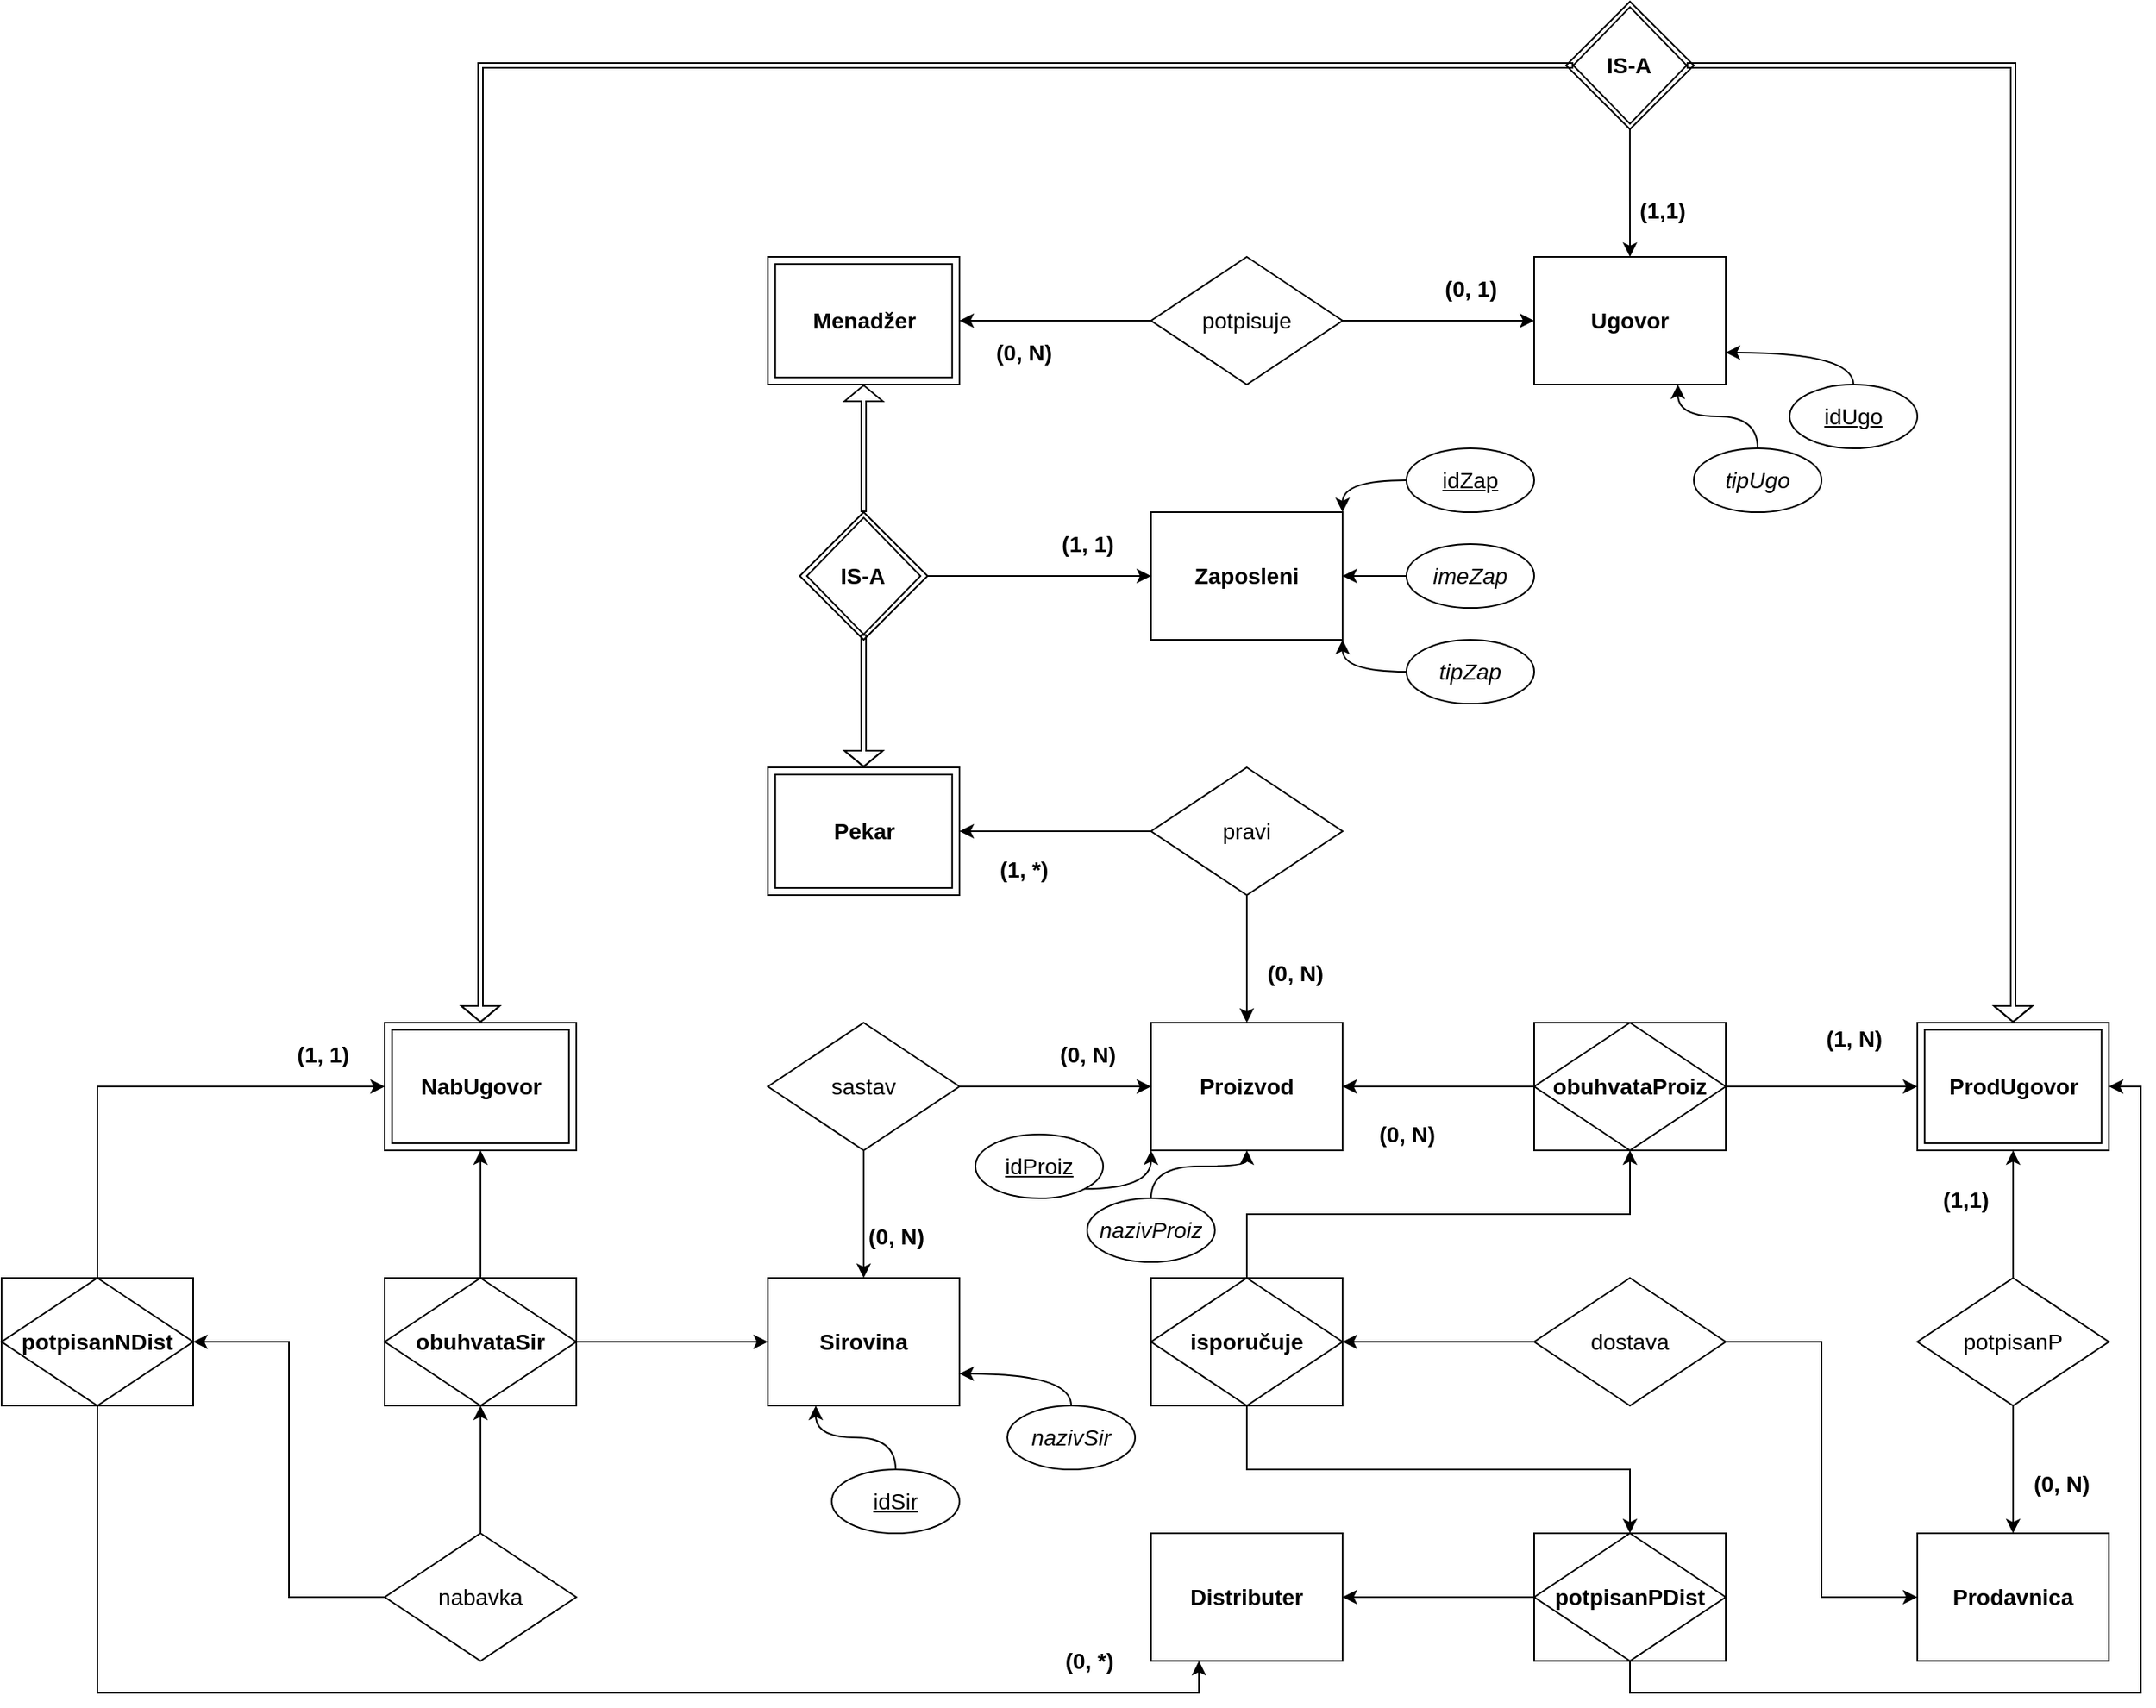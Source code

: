 <mxfile version="14.2.4" type="github">
  <diagram id="AQjkesUoZsN7H_KsK310" name="Page-1">
    <mxGraphModel dx="1422" dy="794" grid="1" gridSize="10" guides="1" tooltips="1" connect="1" arrows="1" fold="1" page="1" pageScale="1" pageWidth="1654" pageHeight="1169" math="0" shadow="0">
      <root>
        <mxCell id="0" />
        <mxCell id="1" parent="0" />
        <mxCell id="fxaJQLIq1E5l9hxzxbRq-1" value="&lt;font style=&quot;font-size: 14px&quot;&gt;&lt;b&gt;Distributer&lt;/b&gt;&lt;/font&gt;" style="rounded=0;whiteSpace=wrap;html=1;" parent="1" vertex="1">
          <mxGeometry x="760" y="1000" width="120" height="80" as="geometry" />
        </mxCell>
        <mxCell id="fxaJQLIq1E5l9hxzxbRq-2" value="&lt;font style=&quot;font-size: 14px&quot;&gt;&lt;b&gt;Prodavnica&lt;/b&gt;&lt;/font&gt;" style="rounded=0;whiteSpace=wrap;html=1;" parent="1" vertex="1">
          <mxGeometry x="1240" y="1000" width="120" height="80" as="geometry" />
        </mxCell>
        <mxCell id="fxaJQLIq1E5l9hxzxbRq-6" value="" style="group" parent="1" vertex="1" connectable="0">
          <mxGeometry x="760" y="840" width="120" height="80" as="geometry" />
        </mxCell>
        <mxCell id="fxaJQLIq1E5l9hxzxbRq-4" value="" style="rounded=0;whiteSpace=wrap;html=1;" parent="fxaJQLIq1E5l9hxzxbRq-6" vertex="1">
          <mxGeometry width="120" height="80" as="geometry" />
        </mxCell>
        <mxCell id="fxaJQLIq1E5l9hxzxbRq-3" value="&lt;font style=&quot;font-size: 14px&quot;&gt;&lt;b&gt;isporučuje&lt;/b&gt;&lt;/font&gt;" style="rhombus;whiteSpace=wrap;html=1;" parent="fxaJQLIq1E5l9hxzxbRq-6" vertex="1">
          <mxGeometry width="120" height="80" as="geometry" />
        </mxCell>
        <mxCell id="fxaJQLIq1E5l9hxzxbRq-8" value="&lt;font style=&quot;font-size: 14px&quot;&gt;&lt;b&gt;Sirovina&lt;/b&gt;&lt;/font&gt;" style="rounded=0;whiteSpace=wrap;html=1;" parent="1" vertex="1">
          <mxGeometry x="520" y="840" width="120" height="80" as="geometry" />
        </mxCell>
        <mxCell id="fxaJQLIq1E5l9hxzxbRq-11" value="" style="group" parent="1" vertex="1" connectable="0">
          <mxGeometry x="1000" y="680" width="120" height="80" as="geometry" />
        </mxCell>
        <mxCell id="fxaJQLIq1E5l9hxzxbRq-9" value="" style="rounded=0;whiteSpace=wrap;html=1;" parent="fxaJQLIq1E5l9hxzxbRq-11" vertex="1">
          <mxGeometry width="120" height="80" as="geometry" />
        </mxCell>
        <mxCell id="fxaJQLIq1E5l9hxzxbRq-10" value="&lt;font style=&quot;font-size: 14px&quot;&gt;&lt;b&gt;obuhvataProiz&lt;/b&gt;&lt;/font&gt;" style="rhombus;whiteSpace=wrap;html=1;" parent="fxaJQLIq1E5l9hxzxbRq-11" vertex="1">
          <mxGeometry width="120" height="80" as="geometry" />
        </mxCell>
        <mxCell id="fxaJQLIq1E5l9hxzxbRq-12" value="&lt;font style=&quot;font-size: 14px&quot;&gt;&lt;b&gt;Proizvod&lt;/b&gt;&lt;/font&gt;" style="rounded=0;whiteSpace=wrap;html=1;" parent="1" vertex="1">
          <mxGeometry x="760" y="680" width="120" height="80" as="geometry" />
        </mxCell>
        <mxCell id="fxaJQLIq1E5l9hxzxbRq-17" value="&lt;b&gt;&lt;font style=&quot;font-size: 14px&quot;&gt;(1, N)&lt;/font&gt;&lt;/b&gt;" style="edgeStyle=orthogonalEdgeStyle;rounded=0;orthogonalLoop=1;jettySize=auto;html=1;exitX=1;exitY=0.5;exitDx=0;exitDy=0;entryX=0;entryY=0.5;entryDx=0;entryDy=0;" parent="1" source="fxaJQLIq1E5l9hxzxbRq-10" target="MjUJNUJYvw90bvCCFvBL-10" edge="1">
          <mxGeometry x="0.333" y="30" relative="1" as="geometry">
            <mxPoint as="offset" />
          </mxGeometry>
        </mxCell>
        <mxCell id="fxaJQLIq1E5l9hxzxbRq-18" value="&lt;b&gt;&lt;font style=&quot;font-size: 14px&quot;&gt;(0, N)&lt;/font&gt;&lt;/b&gt;" style="edgeStyle=orthogonalEdgeStyle;rounded=0;orthogonalLoop=1;jettySize=auto;html=1;exitX=0;exitY=0.5;exitDx=0;exitDy=0;entryX=1;entryY=0.5;entryDx=0;entryDy=0;" parent="1" source="fxaJQLIq1E5l9hxzxbRq-10" target="fxaJQLIq1E5l9hxzxbRq-12" edge="1">
          <mxGeometry x="0.333" y="30" relative="1" as="geometry">
            <mxPoint as="offset" />
          </mxGeometry>
        </mxCell>
        <mxCell id="fxaJQLIq1E5l9hxzxbRq-26" value="&lt;b&gt;&lt;font style=&quot;font-size: 14px&quot;&gt;(1,1)&lt;/font&gt;&lt;/b&gt;" style="edgeStyle=orthogonalEdgeStyle;rounded=0;orthogonalLoop=1;jettySize=auto;html=1;exitX=0.5;exitY=0;exitDx=0;exitDy=0;entryX=0.5;entryY=1;entryDx=0;entryDy=0;" parent="1" source="fxaJQLIq1E5l9hxzxbRq-24" target="MjUJNUJYvw90bvCCFvBL-10" edge="1">
          <mxGeometry x="0.25" y="30" relative="1" as="geometry">
            <mxPoint y="1" as="offset" />
          </mxGeometry>
        </mxCell>
        <mxCell id="fxaJQLIq1E5l9hxzxbRq-27" value="&lt;b&gt;&lt;font style=&quot;font-size: 14px&quot;&gt;(0, N)&lt;/font&gt;&lt;/b&gt;" style="edgeStyle=orthogonalEdgeStyle;rounded=0;orthogonalLoop=1;jettySize=auto;html=1;exitX=0.5;exitY=1;exitDx=0;exitDy=0;entryX=0.5;entryY=0;entryDx=0;entryDy=0;" parent="1" source="fxaJQLIq1E5l9hxzxbRq-24" target="fxaJQLIq1E5l9hxzxbRq-2" edge="1">
          <mxGeometry x="0.25" y="30" relative="1" as="geometry">
            <mxPoint y="-1" as="offset" />
          </mxGeometry>
        </mxCell>
        <mxCell id="fxaJQLIq1E5l9hxzxbRq-24" value="&lt;font style=&quot;font-size: 14px&quot;&gt;potpisanP&lt;/font&gt;" style="rhombus;whiteSpace=wrap;html=1;" parent="1" vertex="1">
          <mxGeometry x="1240" y="840" width="120" height="80" as="geometry" />
        </mxCell>
        <mxCell id="fxaJQLIq1E5l9hxzxbRq-35" value="&lt;b&gt;&lt;font style=&quot;font-size: 14px&quot;&gt;(0, N)&lt;/font&gt;&lt;/b&gt;" style="edgeStyle=orthogonalEdgeStyle;rounded=0;orthogonalLoop=1;jettySize=auto;html=1;entryX=0;entryY=0.5;entryDx=0;entryDy=0;" parent="1" source="fxaJQLIq1E5l9hxzxbRq-33" target="fxaJQLIq1E5l9hxzxbRq-12" edge="1">
          <mxGeometry x="0.333" y="20" relative="1" as="geometry">
            <mxPoint as="offset" />
          </mxGeometry>
        </mxCell>
        <mxCell id="MjUJNUJYvw90bvCCFvBL-27" value="&lt;b&gt;&lt;font style=&quot;font-size: 14px&quot;&gt;(0, N)&lt;/font&gt;&lt;/b&gt;" style="edgeStyle=orthogonalEdgeStyle;rounded=0;orthogonalLoop=1;jettySize=auto;html=1;entryX=0.5;entryY=0;entryDx=0;entryDy=0;" parent="1" source="fxaJQLIq1E5l9hxzxbRq-33" target="fxaJQLIq1E5l9hxzxbRq-8" edge="1">
          <mxGeometry x="0.333" y="20" relative="1" as="geometry">
            <mxPoint as="offset" />
          </mxGeometry>
        </mxCell>
        <mxCell id="fxaJQLIq1E5l9hxzxbRq-33" value="&lt;font style=&quot;font-size: 14px&quot;&gt;sastav&lt;/font&gt;" style="rhombus;whiteSpace=wrap;html=1;" parent="1" vertex="1">
          <mxGeometry x="520" y="680" width="120" height="80" as="geometry" />
        </mxCell>
        <mxCell id="fxaJQLIq1E5l9hxzxbRq-38" value="&lt;b&gt;&lt;font style=&quot;font-size: 14px&quot;&gt;(1, 1)&lt;/font&gt;&lt;/b&gt;" style="edgeStyle=orthogonalEdgeStyle;rounded=0;orthogonalLoop=1;jettySize=auto;html=1;entryX=0;entryY=0.5;entryDx=0;entryDy=0;exitX=1;exitY=0.5;exitDx=0;exitDy=0;" parent="1" source="fxaJQLIq1E5l9hxzxbRq-39" target="fxaJQLIq1E5l9hxzxbRq-37" edge="1">
          <mxGeometry x="0.429" y="20" relative="1" as="geometry">
            <mxPoint as="offset" />
          </mxGeometry>
        </mxCell>
        <mxCell id="fxaJQLIq1E5l9hxzxbRq-37" value="&lt;font style=&quot;font-size: 14px&quot;&gt;&lt;b&gt;Zaposleni&lt;/b&gt;&lt;/font&gt;" style="rounded=0;whiteSpace=wrap;html=1;" parent="1" vertex="1">
          <mxGeometry x="760" y="360" width="120" height="80" as="geometry" />
        </mxCell>
        <mxCell id="fxaJQLIq1E5l9hxzxbRq-40" value="" style="group" parent="1" vertex="1" connectable="0">
          <mxGeometry x="540" y="360" width="80" height="80" as="geometry" />
        </mxCell>
        <mxCell id="fxaJQLIq1E5l9hxzxbRq-39" value="" style="rhombus;whiteSpace=wrap;html=1;" parent="fxaJQLIq1E5l9hxzxbRq-40" vertex="1">
          <mxGeometry width="80" height="80" as="geometry" />
        </mxCell>
        <mxCell id="fxaJQLIq1E5l9hxzxbRq-36" value="&lt;p style=&quot;line-height: 120%&quot;&gt;&lt;b&gt;&lt;font style=&quot;font-size: 14px&quot;&gt;IS-A&lt;/font&gt;&lt;/b&gt;&lt;/p&gt;" style="rhombus;whiteSpace=wrap;html=1;" parent="fxaJQLIq1E5l9hxzxbRq-40" vertex="1">
          <mxGeometry x="4.444" y="3.429" width="71.111" height="73.143" as="geometry" />
        </mxCell>
        <mxCell id="fxaJQLIq1E5l9hxzxbRq-44" value="" style="group" parent="1" vertex="1" connectable="0">
          <mxGeometry x="520" y="520" width="120" height="80" as="geometry" />
        </mxCell>
        <mxCell id="fxaJQLIq1E5l9hxzxbRq-43" value="" style="rounded=0;whiteSpace=wrap;html=1;" parent="fxaJQLIq1E5l9hxzxbRq-44" vertex="1">
          <mxGeometry width="120" height="80" as="geometry" />
        </mxCell>
        <mxCell id="fxaJQLIq1E5l9hxzxbRq-42" value="&lt;font style=&quot;font-size: 14px&quot;&gt;&lt;b&gt;Pekar&lt;/b&gt;&lt;/font&gt;" style="rounded=0;whiteSpace=wrap;html=1;" parent="fxaJQLIq1E5l9hxzxbRq-44" vertex="1">
          <mxGeometry x="4.615" y="4.444" width="110.769" height="71.111" as="geometry" />
        </mxCell>
        <mxCell id="fxaJQLIq1E5l9hxzxbRq-45" value="" style="group" parent="1" vertex="1" connectable="0">
          <mxGeometry x="520" y="200" width="120" height="80" as="geometry" />
        </mxCell>
        <mxCell id="fxaJQLIq1E5l9hxzxbRq-46" value="" style="rounded=0;whiteSpace=wrap;html=1;" parent="fxaJQLIq1E5l9hxzxbRq-45" vertex="1">
          <mxGeometry width="120" height="80" as="geometry" />
        </mxCell>
        <mxCell id="fxaJQLIq1E5l9hxzxbRq-47" value="&lt;font style=&quot;font-size: 14px&quot;&gt;&lt;b&gt;Menadžer&lt;/b&gt;&lt;/font&gt;" style="rounded=0;whiteSpace=wrap;html=1;" parent="fxaJQLIq1E5l9hxzxbRq-45" vertex="1">
          <mxGeometry x="4.615" y="4.444" width="110.769" height="71.111" as="geometry" />
        </mxCell>
        <mxCell id="fxaJQLIq1E5l9hxzxbRq-49" style="edgeStyle=orthogonalEdgeStyle;rounded=0;orthogonalLoop=1;jettySize=auto;html=1;endArrow=block;strokeWidth=1;shape=flexArrow;width=3;endSize=3;startSize=3;endWidth=20;entryX=0.5;entryY=0;entryDx=0;entryDy=0;" parent="1" source="fxaJQLIq1E5l9hxzxbRq-36" target="fxaJQLIq1E5l9hxzxbRq-43" edge="1">
          <mxGeometry relative="1" as="geometry">
            <mxPoint x="280" y="440" as="targetPoint" />
          </mxGeometry>
        </mxCell>
        <mxCell id="fxaJQLIq1E5l9hxzxbRq-50" style="edgeStyle=orthogonalEdgeStyle;shape=flexArrow;rounded=0;orthogonalLoop=1;jettySize=auto;html=1;exitX=0.5;exitY=0;exitDx=0;exitDy=0;entryX=0.5;entryY=1;entryDx=0;entryDy=0;startSize=3;endArrow=block;endSize=3;strokeWidth=1;fillColor=none;width=3;" parent="1" source="fxaJQLIq1E5l9hxzxbRq-39" target="fxaJQLIq1E5l9hxzxbRq-46" edge="1">
          <mxGeometry relative="1" as="geometry" />
        </mxCell>
        <mxCell id="MjUJNUJYvw90bvCCFvBL-1" value="&lt;font style=&quot;font-size: 14px&quot;&gt;&lt;b&gt;(1,1)&lt;/b&gt;&lt;/font&gt;" style="edgeStyle=orthogonalEdgeStyle;rounded=0;orthogonalLoop=1;jettySize=auto;html=1;entryX=0.5;entryY=0;entryDx=0;entryDy=0;" parent="1" source="MjUJNUJYvw90bvCCFvBL-5" target="MjUJNUJYvw90bvCCFvBL-2" edge="1">
          <mxGeometry x="0.282" y="20" relative="1" as="geometry">
            <mxPoint y="1" as="offset" />
          </mxGeometry>
        </mxCell>
        <mxCell id="MjUJNUJYvw90bvCCFvBL-2" value="&lt;font style=&quot;font-size: 14px&quot;&gt;&lt;b&gt;Ugovor&lt;/b&gt;&lt;/font&gt;" style="rounded=0;whiteSpace=wrap;html=1;" parent="1" vertex="1">
          <mxGeometry x="1000" y="200" width="120" height="80" as="geometry" />
        </mxCell>
        <mxCell id="MjUJNUJYvw90bvCCFvBL-3" value="" style="group" parent="1" vertex="1" connectable="0">
          <mxGeometry x="1020" y="40" width="80" height="80" as="geometry" />
        </mxCell>
        <mxCell id="MjUJNUJYvw90bvCCFvBL-4" value="" style="rhombus;whiteSpace=wrap;html=1;" parent="MjUJNUJYvw90bvCCFvBL-3" vertex="1">
          <mxGeometry width="80" height="80" as="geometry" />
        </mxCell>
        <mxCell id="MjUJNUJYvw90bvCCFvBL-5" value="&lt;p style=&quot;line-height: 120%&quot;&gt;&lt;b&gt;&lt;font style=&quot;font-size: 14px&quot;&gt;IS-A&lt;/font&gt;&lt;/b&gt;&lt;/p&gt;" style="rhombus;whiteSpace=wrap;html=1;" parent="MjUJNUJYvw90bvCCFvBL-3" vertex="1">
          <mxGeometry x="4.444" y="3.429" width="71.111" height="73.143" as="geometry" />
        </mxCell>
        <mxCell id="MjUJNUJYvw90bvCCFvBL-6" value="" style="group" parent="1" vertex="1" connectable="0">
          <mxGeometry x="280" y="680" width="120" height="80" as="geometry" />
        </mxCell>
        <mxCell id="MjUJNUJYvw90bvCCFvBL-7" value="" style="rounded=0;whiteSpace=wrap;html=1;" parent="MjUJNUJYvw90bvCCFvBL-6" vertex="1">
          <mxGeometry width="120" height="80" as="geometry" />
        </mxCell>
        <mxCell id="MjUJNUJYvw90bvCCFvBL-8" value="&lt;font style=&quot;font-size: 14px&quot;&gt;&lt;b&gt;NabUgovor&lt;/b&gt;&lt;/font&gt;" style="rounded=0;whiteSpace=wrap;html=1;" parent="MjUJNUJYvw90bvCCFvBL-6" vertex="1">
          <mxGeometry x="4.615" y="4.444" width="110.769" height="71.111" as="geometry" />
        </mxCell>
        <mxCell id="MjUJNUJYvw90bvCCFvBL-9" value="" style="group" parent="1" vertex="1" connectable="0">
          <mxGeometry x="1240" y="680" width="120" height="80" as="geometry" />
        </mxCell>
        <mxCell id="MjUJNUJYvw90bvCCFvBL-10" value="" style="rounded=0;whiteSpace=wrap;html=1;" parent="MjUJNUJYvw90bvCCFvBL-9" vertex="1">
          <mxGeometry width="120" height="80" as="geometry" />
        </mxCell>
        <mxCell id="MjUJNUJYvw90bvCCFvBL-11" value="&lt;font style=&quot;font-size: 14px&quot;&gt;&lt;b&gt;ProdUgovor&lt;/b&gt;&lt;/font&gt;" style="rounded=0;whiteSpace=wrap;html=1;" parent="MjUJNUJYvw90bvCCFvBL-9" vertex="1">
          <mxGeometry x="4.615" y="4.444" width="110.769" height="71.111" as="geometry" />
        </mxCell>
        <mxCell id="MjUJNUJYvw90bvCCFvBL-12" style="edgeStyle=orthogonalEdgeStyle;rounded=0;orthogonalLoop=1;jettySize=auto;html=1;endArrow=block;strokeWidth=1;shape=flexArrow;width=3;endSize=3;startSize=3;endWidth=20;entryX=0.5;entryY=0;entryDx=0;entryDy=0;" parent="1" source="MjUJNUJYvw90bvCCFvBL-5" target="MjUJNUJYvw90bvCCFvBL-7" edge="1">
          <mxGeometry relative="1" as="geometry">
            <mxPoint x="340" y="630" as="targetPoint" />
            <Array as="points">
              <mxPoint x="340" y="80" />
            </Array>
          </mxGeometry>
        </mxCell>
        <mxCell id="MjUJNUJYvw90bvCCFvBL-13" style="edgeStyle=orthogonalEdgeStyle;shape=flexArrow;rounded=0;orthogonalLoop=1;jettySize=auto;html=1;exitX=1;exitY=0.5;exitDx=0;exitDy=0;entryX=0.5;entryY=0;entryDx=0;entryDy=0;startSize=3;endArrow=block;endSize=3;strokeWidth=1;fillColor=none;width=3;" parent="1" source="MjUJNUJYvw90bvCCFvBL-5" target="MjUJNUJYvw90bvCCFvBL-10" edge="1">
          <mxGeometry relative="1" as="geometry" />
        </mxCell>
        <mxCell id="MjUJNUJYvw90bvCCFvBL-15" value="&lt;b&gt;&lt;font style=&quot;font-size: 14px&quot;&gt;(0, N)&lt;/font&gt;&lt;/b&gt;" style="edgeStyle=orthogonalEdgeStyle;rounded=0;orthogonalLoop=1;jettySize=auto;html=1;exitX=0;exitY=0.5;exitDx=0;exitDy=0;entryX=1;entryY=0.5;entryDx=0;entryDy=0;" parent="1" source="MjUJNUJYvw90bvCCFvBL-14" target="fxaJQLIq1E5l9hxzxbRq-46" edge="1">
          <mxGeometry x="0.333" y="20" relative="1" as="geometry">
            <mxPoint as="offset" />
          </mxGeometry>
        </mxCell>
        <mxCell id="MjUJNUJYvw90bvCCFvBL-16" value="&lt;b&gt;&lt;font style=&quot;font-size: 14px&quot;&gt;(0, 1)&lt;/font&gt;&lt;/b&gt;" style="edgeStyle=orthogonalEdgeStyle;rounded=0;orthogonalLoop=1;jettySize=auto;html=1;entryX=0;entryY=0.5;entryDx=0;entryDy=0;" parent="1" source="MjUJNUJYvw90bvCCFvBL-14" target="MjUJNUJYvw90bvCCFvBL-2" edge="1">
          <mxGeometry x="0.333" y="20" relative="1" as="geometry">
            <mxPoint as="offset" />
          </mxGeometry>
        </mxCell>
        <mxCell id="MjUJNUJYvw90bvCCFvBL-14" value="&lt;font style=&quot;font-size: 14px&quot;&gt;potpisuje&lt;/font&gt;" style="rhombus;whiteSpace=wrap;html=1;" parent="1" vertex="1">
          <mxGeometry x="760" y="200" width="120" height="80" as="geometry" />
        </mxCell>
        <mxCell id="MjUJNUJYvw90bvCCFvBL-19" value="&lt;b&gt;&lt;font style=&quot;font-size: 14px&quot;&gt;(0, N)&lt;/font&gt;&lt;/b&gt;" style="edgeStyle=orthogonalEdgeStyle;rounded=0;orthogonalLoop=1;jettySize=auto;html=1;exitX=0.5;exitY=1;exitDx=0;exitDy=0;entryX=0.5;entryY=0;entryDx=0;entryDy=0;" parent="1" source="MjUJNUJYvw90bvCCFvBL-17" target="fxaJQLIq1E5l9hxzxbRq-12" edge="1">
          <mxGeometry x="0.25" y="30" relative="1" as="geometry">
            <mxPoint y="-1" as="offset" />
          </mxGeometry>
        </mxCell>
        <mxCell id="MjUJNUJYvw90bvCCFvBL-45" style="edgeStyle=orthogonalEdgeStyle;rounded=0;orthogonalLoop=1;jettySize=auto;html=1;entryX=1;entryY=0.5;entryDx=0;entryDy=0;fontSize=14;" parent="1" source="MjUJNUJYvw90bvCCFvBL-17" target="fxaJQLIq1E5l9hxzxbRq-43" edge="1">
          <mxGeometry relative="1" as="geometry" />
        </mxCell>
        <mxCell id="MjUJNUJYvw90bvCCFvBL-46" value="&lt;b&gt;(1, *)&lt;/b&gt;" style="edgeLabel;html=1;align=center;verticalAlign=middle;resizable=0;points=[];fontSize=14;" parent="MjUJNUJYvw90bvCCFvBL-45" vertex="1" connectable="0">
          <mxGeometry x="-0.219" y="3" relative="1" as="geometry">
            <mxPoint x="-32.94" y="21" as="offset" />
          </mxGeometry>
        </mxCell>
        <mxCell id="MjUJNUJYvw90bvCCFvBL-17" value="&lt;font style=&quot;font-size: 14px&quot;&gt;pravi&lt;/font&gt;" style="rhombus;whiteSpace=wrap;html=1;" parent="1" vertex="1">
          <mxGeometry x="760" y="520" width="120" height="80" as="geometry" />
        </mxCell>
        <mxCell id="MjUJNUJYvw90bvCCFvBL-32" style="edgeStyle=orthogonalEdgeStyle;rounded=0;orthogonalLoop=1;jettySize=auto;html=1;entryX=1;entryY=0.5;entryDx=0;entryDy=0;exitX=0.5;exitY=1;exitDx=0;exitDy=0;" parent="1" source="MjUJNUJYvw90bvCCFvBL-31" target="MjUJNUJYvw90bvCCFvBL-10" edge="1">
          <mxGeometry relative="1" as="geometry">
            <mxPoint x="1520" y="810" as="sourcePoint" />
          </mxGeometry>
        </mxCell>
        <mxCell id="MjUJNUJYvw90bvCCFvBL-86" style="edgeStyle=orthogonalEdgeStyle;rounded=0;orthogonalLoop=1;jettySize=auto;html=1;entryX=1;entryY=0.5;entryDx=0;entryDy=0;fontSize=14;exitX=0;exitY=0.5;exitDx=0;exitDy=0;" parent="1" source="MjUJNUJYvw90bvCCFvBL-31" target="fxaJQLIq1E5l9hxzxbRq-1" edge="1">
          <mxGeometry relative="1" as="geometry">
            <mxPoint x="1560" y="950" as="sourcePoint" />
          </mxGeometry>
        </mxCell>
        <mxCell id="MjUJNUJYvw90bvCCFvBL-34" style="edgeStyle=orthogonalEdgeStyle;rounded=0;orthogonalLoop=1;jettySize=auto;html=1;entryX=0.5;entryY=1;entryDx=0;entryDy=0;exitX=0.5;exitY=0;exitDx=0;exitDy=0;" parent="1" source="fxaJQLIq1E5l9hxzxbRq-4" target="fxaJQLIq1E5l9hxzxbRq-10" edge="1">
          <mxGeometry relative="1" as="geometry" />
        </mxCell>
        <mxCell id="5BPOKTN1fQV8tB7aTTN8-8" style="edgeStyle=orthogonalEdgeStyle;rounded=0;orthogonalLoop=1;jettySize=auto;html=1;entryX=0;entryY=0.5;entryDx=0;entryDy=0;" edge="1" parent="1" source="MjUJNUJYvw90bvCCFvBL-35" target="fxaJQLIq1E5l9hxzxbRq-2">
          <mxGeometry relative="1" as="geometry" />
        </mxCell>
        <mxCell id="5BPOKTN1fQV8tB7aTTN8-9" style="edgeStyle=orthogonalEdgeStyle;rounded=0;orthogonalLoop=1;jettySize=auto;html=1;entryX=1;entryY=0.5;entryDx=0;entryDy=0;" edge="1" parent="1" source="MjUJNUJYvw90bvCCFvBL-35" target="fxaJQLIq1E5l9hxzxbRq-3">
          <mxGeometry relative="1" as="geometry" />
        </mxCell>
        <mxCell id="MjUJNUJYvw90bvCCFvBL-35" value="&lt;font style=&quot;font-size: 14px&quot;&gt;dostava&lt;/font&gt;" style="rhombus;whiteSpace=wrap;html=1;" parent="1" vertex="1">
          <mxGeometry x="1000" y="840" width="120" height="80" as="geometry" />
        </mxCell>
        <mxCell id="MjUJNUJYvw90bvCCFvBL-55" style="edgeStyle=orthogonalEdgeStyle;curved=1;rounded=0;orthogonalLoop=1;jettySize=auto;html=1;exitX=0;exitY=0.5;exitDx=0;exitDy=0;entryX=1;entryY=0;entryDx=0;entryDy=0;fontSize=14;" parent="1" source="MjUJNUJYvw90bvCCFvBL-49" target="fxaJQLIq1E5l9hxzxbRq-37" edge="1">
          <mxGeometry relative="1" as="geometry" />
        </mxCell>
        <mxCell id="MjUJNUJYvw90bvCCFvBL-49" value="&lt;u&gt;idZap&lt;/u&gt;" style="ellipse;whiteSpace=wrap;html=1;fontSize=14;" parent="1" vertex="1">
          <mxGeometry x="920" y="320" width="80" height="40" as="geometry" />
        </mxCell>
        <mxCell id="MjUJNUJYvw90bvCCFvBL-57" style="edgeStyle=orthogonalEdgeStyle;curved=1;rounded=0;orthogonalLoop=1;jettySize=auto;html=1;exitX=0;exitY=0.5;exitDx=0;exitDy=0;entryX=1;entryY=1;entryDx=0;entryDy=0;fontSize=14;" parent="1" source="MjUJNUJYvw90bvCCFvBL-50" target="fxaJQLIq1E5l9hxzxbRq-37" edge="1">
          <mxGeometry relative="1" as="geometry" />
        </mxCell>
        <mxCell id="MjUJNUJYvw90bvCCFvBL-50" value="&lt;i&gt;tipZap&lt;/i&gt;" style="ellipse;whiteSpace=wrap;html=1;fontSize=14;" parent="1" vertex="1">
          <mxGeometry x="920" y="440" width="80" height="40" as="geometry" />
        </mxCell>
        <mxCell id="MjUJNUJYvw90bvCCFvBL-56" style="edgeStyle=orthogonalEdgeStyle;curved=1;rounded=0;orthogonalLoop=1;jettySize=auto;html=1;exitX=0;exitY=0.5;exitDx=0;exitDy=0;entryX=1;entryY=0.5;entryDx=0;entryDy=0;fontSize=14;" parent="1" source="MjUJNUJYvw90bvCCFvBL-51" target="fxaJQLIq1E5l9hxzxbRq-37" edge="1">
          <mxGeometry relative="1" as="geometry" />
        </mxCell>
        <mxCell id="MjUJNUJYvw90bvCCFvBL-51" value="&lt;i&gt;imeZap&lt;/i&gt;" style="ellipse;whiteSpace=wrap;html=1;fontSize=14;" parent="1" vertex="1">
          <mxGeometry x="920" y="380" width="80" height="40" as="geometry" />
        </mxCell>
        <mxCell id="MjUJNUJYvw90bvCCFvBL-61" style="edgeStyle=orthogonalEdgeStyle;curved=1;rounded=0;orthogonalLoop=1;jettySize=auto;html=1;exitX=0.5;exitY=0;exitDx=0;exitDy=0;entryX=1;entryY=0.75;entryDx=0;entryDy=0;fontSize=14;" parent="1" source="MjUJNUJYvw90bvCCFvBL-58" target="MjUJNUJYvw90bvCCFvBL-2" edge="1">
          <mxGeometry relative="1" as="geometry" />
        </mxCell>
        <mxCell id="MjUJNUJYvw90bvCCFvBL-58" value="&lt;u&gt;idUgo&lt;/u&gt;" style="ellipse;whiteSpace=wrap;html=1;fontSize=14;" parent="1" vertex="1">
          <mxGeometry x="1160" y="280" width="80" height="40" as="geometry" />
        </mxCell>
        <mxCell id="MjUJNUJYvw90bvCCFvBL-60" style="edgeStyle=orthogonalEdgeStyle;curved=1;rounded=0;orthogonalLoop=1;jettySize=auto;html=1;exitX=0.5;exitY=0;exitDx=0;exitDy=0;entryX=0.75;entryY=1;entryDx=0;entryDy=0;fontSize=14;" parent="1" source="MjUJNUJYvw90bvCCFvBL-59" target="MjUJNUJYvw90bvCCFvBL-2" edge="1">
          <mxGeometry relative="1" as="geometry" />
        </mxCell>
        <mxCell id="MjUJNUJYvw90bvCCFvBL-59" value="&lt;i&gt;tipUgo&lt;/i&gt;" style="ellipse;whiteSpace=wrap;html=1;fontSize=14;" parent="1" vertex="1">
          <mxGeometry x="1100" y="320" width="80" height="40" as="geometry" />
        </mxCell>
        <mxCell id="MjUJNUJYvw90bvCCFvBL-63" style="edgeStyle=orthogonalEdgeStyle;curved=1;rounded=0;orthogonalLoop=1;jettySize=auto;html=1;exitX=0.5;exitY=0;exitDx=0;exitDy=0;fontSize=14;entryX=0.25;entryY=1;entryDx=0;entryDy=0;" parent="1" source="MjUJNUJYvw90bvCCFvBL-62" target="fxaJQLIq1E5l9hxzxbRq-8" edge="1">
          <mxGeometry relative="1" as="geometry">
            <mxPoint x="320" y="623" as="targetPoint" />
          </mxGeometry>
        </mxCell>
        <mxCell id="MjUJNUJYvw90bvCCFvBL-62" value="&lt;u&gt;idSir&lt;/u&gt;" style="ellipse;whiteSpace=wrap;html=1;fontSize=14;" parent="1" vertex="1">
          <mxGeometry x="560" y="960" width="80" height="40" as="geometry" />
        </mxCell>
        <mxCell id="MjUJNUJYvw90bvCCFvBL-65" style="edgeStyle=orthogonalEdgeStyle;curved=1;rounded=0;orthogonalLoop=1;jettySize=auto;html=1;exitX=0.5;exitY=0;exitDx=0;exitDy=0;fontSize=14;entryX=1;entryY=0.75;entryDx=0;entryDy=0;" parent="1" source="MjUJNUJYvw90bvCCFvBL-64" target="fxaJQLIq1E5l9hxzxbRq-8" edge="1">
          <mxGeometry relative="1" as="geometry">
            <mxPoint x="775" y="955" as="targetPoint" />
          </mxGeometry>
        </mxCell>
        <mxCell id="MjUJNUJYvw90bvCCFvBL-64" value="&lt;i&gt;nazivSir&lt;/i&gt;" style="ellipse;whiteSpace=wrap;html=1;fontSize=14;" parent="1" vertex="1">
          <mxGeometry x="670" y="920" width="80" height="40" as="geometry" />
        </mxCell>
        <mxCell id="MjUJNUJYvw90bvCCFvBL-68" style="edgeStyle=orthogonalEdgeStyle;curved=1;rounded=0;orthogonalLoop=1;jettySize=auto;html=1;exitX=1;exitY=1;exitDx=0;exitDy=0;entryX=0;entryY=1;entryDx=0;entryDy=0;fontSize=14;" parent="1" source="MjUJNUJYvw90bvCCFvBL-66" target="fxaJQLIq1E5l9hxzxbRq-12" edge="1">
          <mxGeometry relative="1" as="geometry" />
        </mxCell>
        <mxCell id="MjUJNUJYvw90bvCCFvBL-66" value="&lt;u&gt;idProiz&lt;/u&gt;" style="ellipse;whiteSpace=wrap;html=1;fontSize=14;" parent="1" vertex="1">
          <mxGeometry x="650" y="750" width="80" height="40" as="geometry" />
        </mxCell>
        <mxCell id="MjUJNUJYvw90bvCCFvBL-69" style="edgeStyle=orthogonalEdgeStyle;curved=1;rounded=0;orthogonalLoop=1;jettySize=auto;html=1;exitX=0.5;exitY=0;exitDx=0;exitDy=0;entryX=0.5;entryY=1;entryDx=0;entryDy=0;fontSize=14;" parent="1" source="MjUJNUJYvw90bvCCFvBL-67" target="fxaJQLIq1E5l9hxzxbRq-12" edge="1">
          <mxGeometry relative="1" as="geometry" />
        </mxCell>
        <mxCell id="MjUJNUJYvw90bvCCFvBL-67" value="&lt;i&gt;nazivProiz&lt;/i&gt;" style="ellipse;whiteSpace=wrap;html=1;fontSize=14;" parent="1" vertex="1">
          <mxGeometry x="720" y="790" width="80" height="40" as="geometry" />
        </mxCell>
        <mxCell id="MjUJNUJYvw90bvCCFvBL-70" value="" style="group" parent="1" vertex="1" connectable="0">
          <mxGeometry x="280" y="840" width="120" height="80" as="geometry" />
        </mxCell>
        <mxCell id="MjUJNUJYvw90bvCCFvBL-71" value="" style="rounded=0;whiteSpace=wrap;html=1;" parent="MjUJNUJYvw90bvCCFvBL-70" vertex="1">
          <mxGeometry width="120" height="80" as="geometry" />
        </mxCell>
        <mxCell id="MjUJNUJYvw90bvCCFvBL-72" value="&lt;font style=&quot;font-size: 14px&quot;&gt;&lt;b&gt;obuhvataSir&lt;/b&gt;&lt;/font&gt;" style="rhombus;whiteSpace=wrap;html=1;" parent="MjUJNUJYvw90bvCCFvBL-70" vertex="1">
          <mxGeometry width="120" height="80" as="geometry" />
        </mxCell>
        <mxCell id="MjUJNUJYvw90bvCCFvBL-74" style="edgeStyle=orthogonalEdgeStyle;rounded=0;orthogonalLoop=1;jettySize=auto;html=1;fontSize=14;entryX=0.5;entryY=1;entryDx=0;entryDy=0;" parent="1" source="MjUJNUJYvw90bvCCFvBL-72" target="MjUJNUJYvw90bvCCFvBL-7" edge="1">
          <mxGeometry relative="1" as="geometry">
            <mxPoint x="340" y="780" as="targetPoint" />
          </mxGeometry>
        </mxCell>
        <mxCell id="MjUJNUJYvw90bvCCFvBL-75" style="edgeStyle=orthogonalEdgeStyle;rounded=0;orthogonalLoop=1;jettySize=auto;html=1;fontSize=14;entryX=0;entryY=0.5;entryDx=0;entryDy=0;" parent="1" source="MjUJNUJYvw90bvCCFvBL-72" target="fxaJQLIq1E5l9hxzxbRq-8" edge="1">
          <mxGeometry relative="1" as="geometry">
            <mxPoint x="510" y="880" as="targetPoint" />
          </mxGeometry>
        </mxCell>
        <mxCell id="MjUJNUJYvw90bvCCFvBL-79" style="edgeStyle=orthogonalEdgeStyle;rounded=0;orthogonalLoop=1;jettySize=auto;html=1;entryX=0.5;entryY=1;entryDx=0;entryDy=0;fontSize=14;exitX=0.5;exitY=0;exitDx=0;exitDy=0;" parent="1" source="MjUJNUJYvw90bvCCFvBL-93" target="MjUJNUJYvw90bvCCFvBL-72" edge="1">
          <mxGeometry relative="1" as="geometry">
            <mxPoint x="340" y="1000" as="sourcePoint" />
          </mxGeometry>
        </mxCell>
        <mxCell id="MjUJNUJYvw90bvCCFvBL-89" style="edgeStyle=orthogonalEdgeStyle;rounded=0;orthogonalLoop=1;jettySize=auto;html=1;entryX=0;entryY=0.5;entryDx=0;entryDy=0;fontSize=14;exitX=0.5;exitY=0;exitDx=0;exitDy=0;" parent="1" source="MjUJNUJYvw90bvCCFvBL-88" target="MjUJNUJYvw90bvCCFvBL-7" edge="1">
          <mxGeometry relative="1" as="geometry">
            <mxPoint x="140" y="820" as="sourcePoint" />
          </mxGeometry>
        </mxCell>
        <mxCell id="MjUJNUJYvw90bvCCFvBL-91" value="&lt;b&gt;(1, 1)&lt;/b&gt;" style="edgeLabel;html=1;align=center;verticalAlign=middle;resizable=0;points=[];fontSize=14;" parent="MjUJNUJYvw90bvCCFvBL-89" vertex="1" connectable="0">
          <mxGeometry x="0.489" relative="1" as="geometry">
            <mxPoint x="37.14" y="-20" as="offset" />
          </mxGeometry>
        </mxCell>
        <mxCell id="MjUJNUJYvw90bvCCFvBL-90" style="edgeStyle=orthogonalEdgeStyle;rounded=0;orthogonalLoop=1;jettySize=auto;html=1;entryX=0.25;entryY=1;entryDx=0;entryDy=0;fontSize=14;exitX=0.5;exitY=1;exitDx=0;exitDy=0;" parent="1" source="MjUJNUJYvw90bvCCFvBL-88" target="fxaJQLIq1E5l9hxzxbRq-1" edge="1">
          <mxGeometry relative="1" as="geometry">
            <mxPoint x="130" y="960" as="sourcePoint" />
          </mxGeometry>
        </mxCell>
        <mxCell id="MjUJNUJYvw90bvCCFvBL-92" value="&lt;span&gt;(0, *)&lt;/span&gt;" style="edgeLabel;html=1;align=center;verticalAlign=middle;resizable=0;points=[];fontSize=14;fontStyle=1" parent="MjUJNUJYvw90bvCCFvBL-90" vertex="1" connectable="0">
          <mxGeometry x="0.731" y="-4" relative="1" as="geometry">
            <mxPoint x="30" y="-24" as="offset" />
          </mxGeometry>
        </mxCell>
        <mxCell id="5BPOKTN1fQV8tB7aTTN8-3" style="edgeStyle=orthogonalEdgeStyle;rounded=0;orthogonalLoop=1;jettySize=auto;html=1;entryX=1;entryY=0.5;entryDx=0;entryDy=0;" edge="1" parent="1" source="MjUJNUJYvw90bvCCFvBL-93" target="MjUJNUJYvw90bvCCFvBL-88">
          <mxGeometry relative="1" as="geometry" />
        </mxCell>
        <mxCell id="MjUJNUJYvw90bvCCFvBL-93" value="nabavka" style="rhombus;whiteSpace=wrap;html=1;fontSize=14;" parent="1" vertex="1">
          <mxGeometry x="280" y="1000" width="120" height="80" as="geometry" />
        </mxCell>
        <mxCell id="5BPOKTN1fQV8tB7aTTN8-2" value="" style="group" vertex="1" connectable="0" parent="1">
          <mxGeometry x="40" y="840" width="120" height="80" as="geometry" />
        </mxCell>
        <mxCell id="5BPOKTN1fQV8tB7aTTN8-1" value="" style="rounded=0;whiteSpace=wrap;html=1;" vertex="1" parent="5BPOKTN1fQV8tB7aTTN8-2">
          <mxGeometry width="120" height="80" as="geometry" />
        </mxCell>
        <mxCell id="MjUJNUJYvw90bvCCFvBL-88" value="&lt;b&gt;potpisanNDist&lt;/b&gt;" style="rhombus;whiteSpace=wrap;html=1;fontSize=14;" parent="5BPOKTN1fQV8tB7aTTN8-2" vertex="1">
          <mxGeometry width="120" height="80" as="geometry" />
        </mxCell>
        <mxCell id="5BPOKTN1fQV8tB7aTTN8-6" value="" style="group" vertex="1" connectable="0" parent="1">
          <mxGeometry x="1000" y="1000" width="120" height="80" as="geometry" />
        </mxCell>
        <mxCell id="5BPOKTN1fQV8tB7aTTN8-5" value="" style="rounded=0;whiteSpace=wrap;html=1;" vertex="1" parent="5BPOKTN1fQV8tB7aTTN8-6">
          <mxGeometry width="120" height="80" as="geometry" />
        </mxCell>
        <mxCell id="MjUJNUJYvw90bvCCFvBL-31" value="&lt;font style=&quot;font-size: 14px&quot;&gt;&lt;b&gt;potpisanPDist&lt;/b&gt;&lt;/font&gt;" style="rhombus;whiteSpace=wrap;html=1;" parent="5BPOKTN1fQV8tB7aTTN8-6" vertex="1">
          <mxGeometry width="120" height="80" as="geometry" />
        </mxCell>
        <mxCell id="5BPOKTN1fQV8tB7aTTN8-7" style="edgeStyle=orthogonalEdgeStyle;rounded=0;orthogonalLoop=1;jettySize=auto;html=1;exitX=0.5;exitY=1;exitDx=0;exitDy=0;entryX=0.5;entryY=0;entryDx=0;entryDy=0;" edge="1" parent="1" source="fxaJQLIq1E5l9hxzxbRq-4" target="MjUJNUJYvw90bvCCFvBL-31">
          <mxGeometry relative="1" as="geometry" />
        </mxCell>
      </root>
    </mxGraphModel>
  </diagram>
</mxfile>

